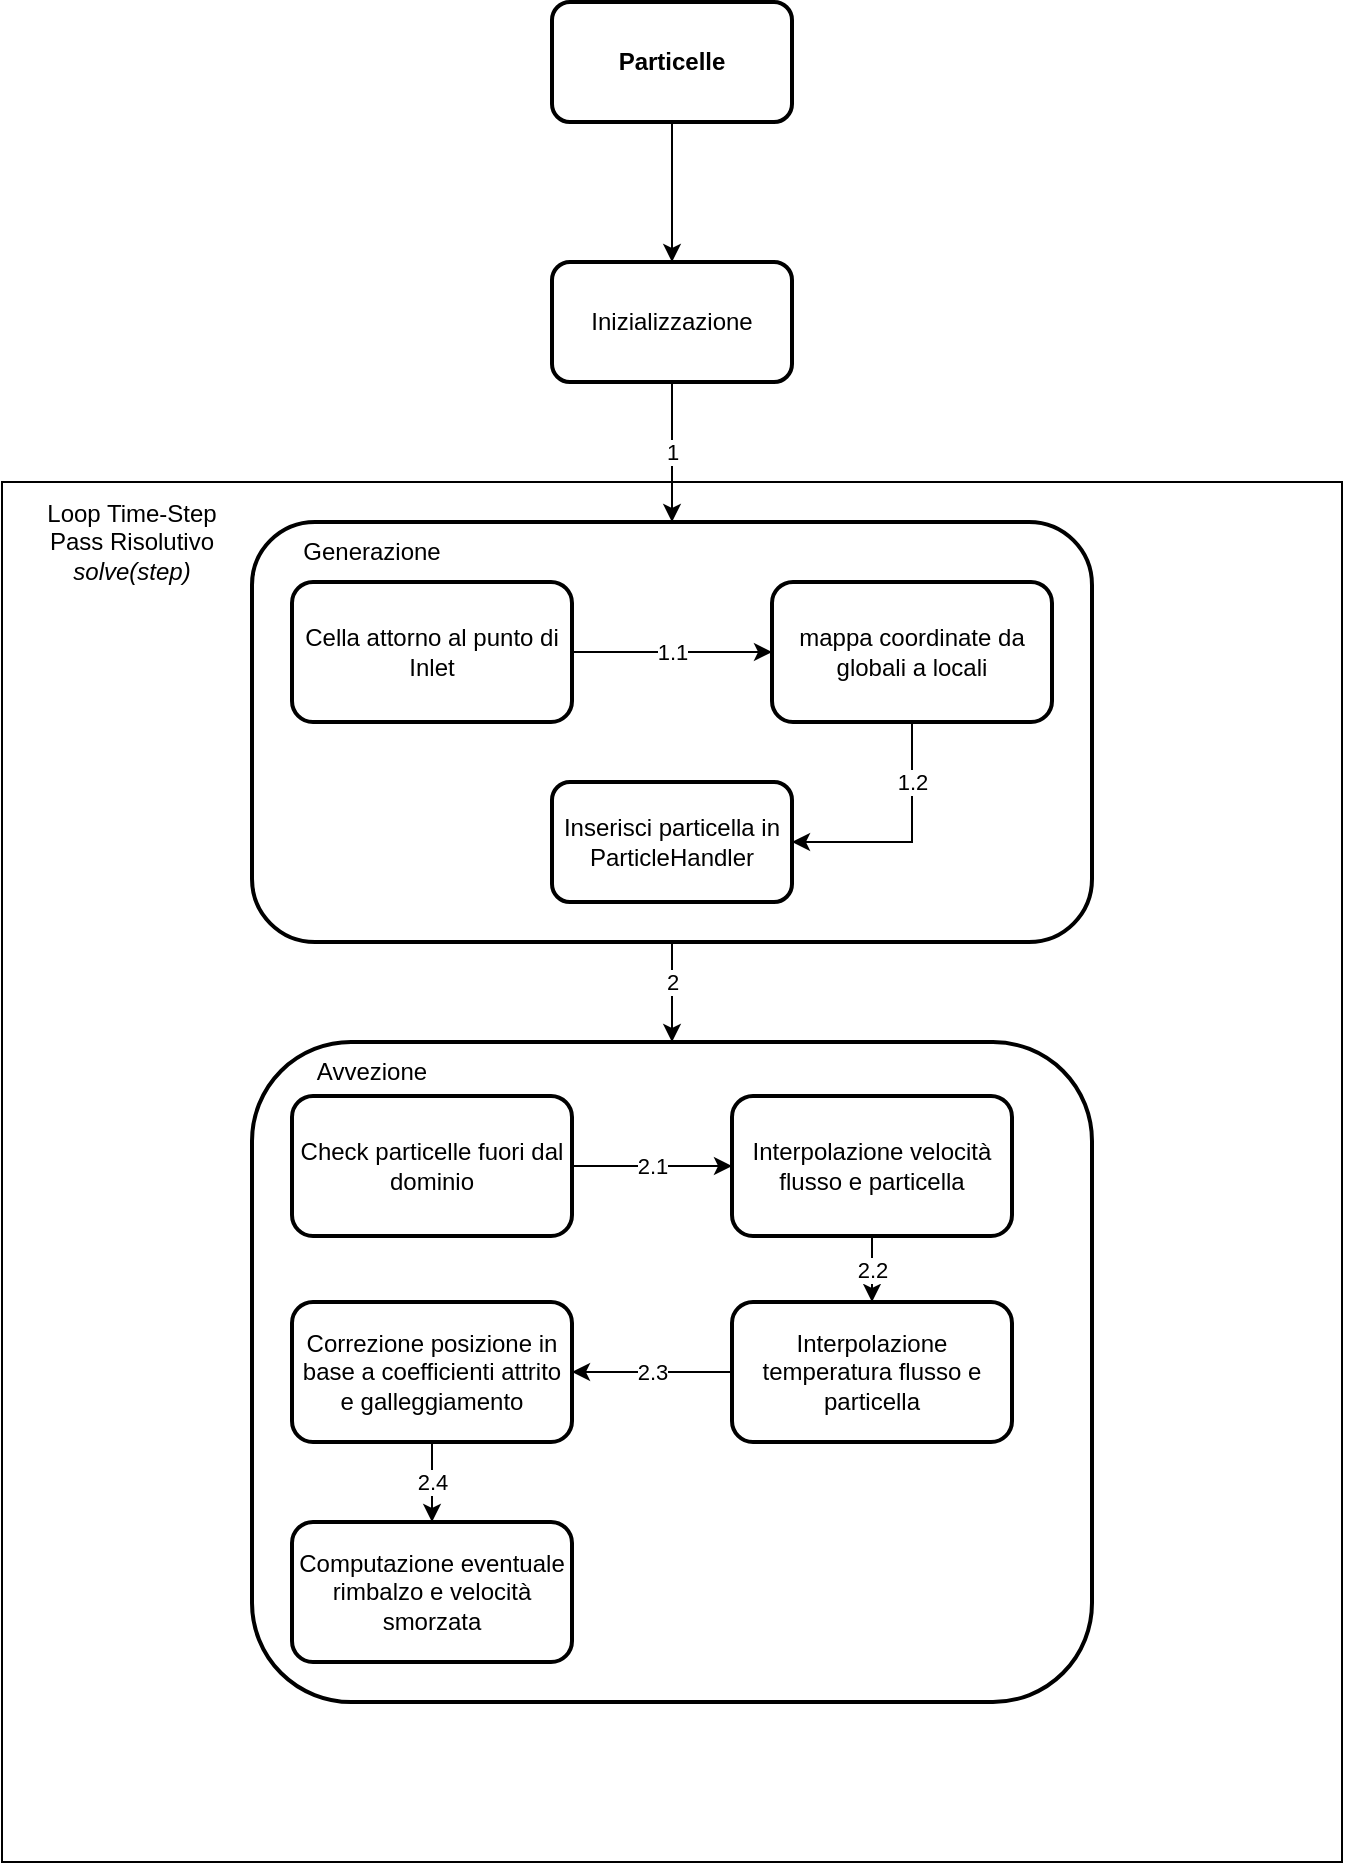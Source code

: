 <mxfile version="13.6.5">
    <diagram id="fKrREQkqZchyE4ESXf7V" name="Page-1">
        <mxGraphModel dx="717" dy="667" grid="1" gridSize="10" guides="1" tooltips="1" connect="1" arrows="1" fold="1" page="1" pageScale="1" pageWidth="827" pageHeight="1169" math="0" shadow="0">
            <root>
                <mxCell id="0"/>
                <mxCell id="1" parent="0"/>
                <mxCell id="34" value="" style="rounded=0;whiteSpace=wrap;html=1;" parent="1" vertex="1">
                    <mxGeometry x="65" y="280" width="670" height="690" as="geometry"/>
                </mxCell>
                <mxCell id="36" style="edgeStyle=orthogonalEdgeStyle;rounded=0;orthogonalLoop=1;jettySize=auto;html=1;" parent="1" source="3" target="26" edge="1">
                    <mxGeometry relative="1" as="geometry"/>
                </mxCell>
                <mxCell id="3" value="Particelle" style="rounded=1;whiteSpace=wrap;html=1;strokeWidth=2;fontStyle=1" parent="1" vertex="1">
                    <mxGeometry x="340" y="40" width="120" height="60" as="geometry"/>
                </mxCell>
                <mxCell id="38" value="1" style="edgeStyle=orthogonalEdgeStyle;rounded=0;orthogonalLoop=1;jettySize=auto;html=1;" parent="1" source="26" target="29" edge="1">
                    <mxGeometry relative="1" as="geometry"/>
                </mxCell>
                <mxCell id="26" value="Inizializzazione" style="whiteSpace=wrap;html=1;rounded=1;strokeWidth=2;fontStyle=0" parent="1" vertex="1">
                    <mxGeometry x="340" y="170" width="120" height="60" as="geometry"/>
                </mxCell>
                <mxCell id="29" value="" style="whiteSpace=wrap;html=1;rounded=1;strokeWidth=2;fontStyle=0" parent="1" vertex="1">
                    <mxGeometry x="190" y="300" width="420" height="210" as="geometry"/>
                </mxCell>
                <mxCell id="40" value="2" style="edgeStyle=orthogonalEdgeStyle;rounded=0;orthogonalLoop=1;jettySize=auto;html=1;" parent="1" source="32" edge="1">
                    <mxGeometry relative="1" as="geometry">
                        <mxPoint x="440" y="430" as="targetPoint"/>
                    </mxGeometry>
                </mxCell>
                <mxCell id="35" value="Loop Time-Step&lt;br&gt;Pass Risolutivo&lt;br&gt;&lt;i&gt;solve(step)&lt;/i&gt;" style="text;html=1;strokeColor=none;fillColor=none;align=center;verticalAlign=middle;whiteSpace=wrap;rounded=0;" parent="1" vertex="1">
                    <mxGeometry x="80" y="290" width="100" height="40" as="geometry"/>
                </mxCell>
                <mxCell id="42" value="" style="edgeStyle=orthogonalEdgeStyle;rounded=0;orthogonalLoop=1;jettySize=auto;html=1;" parent="1" source="39" edge="1">
                    <mxGeometry relative="1" as="geometry">
                        <Array as="points">
                            <mxPoint x="500" y="470"/>
                            <mxPoint x="400" y="470"/>
                        </Array>
                        <mxPoint x="400" y="490" as="targetPoint"/>
                    </mxGeometry>
                </mxCell>
                <mxCell id="43" value="3" style="edgeLabel;html=1;align=center;verticalAlign=middle;resizable=0;points=[];" parent="42" vertex="1" connectable="0">
                    <mxGeometry x="-0.383" y="-3" relative="1" as="geometry">
                        <mxPoint x="-23" y="3" as="offset"/>
                    </mxGeometry>
                </mxCell>
                <mxCell id="44" value="Generazione" style="text;html=1;strokeColor=none;fillColor=none;align=center;verticalAlign=middle;whiteSpace=wrap;rounded=0;" vertex="1" parent="1">
                    <mxGeometry x="200" y="310" width="100" height="10" as="geometry"/>
                </mxCell>
                <mxCell id="47" value="1.1" style="edgeStyle=orthogonalEdgeStyle;rounded=0;orthogonalLoop=1;jettySize=auto;html=1;entryX=0;entryY=0.5;entryDx=0;entryDy=0;" edge="1" parent="1" source="45" target="48">
                    <mxGeometry relative="1" as="geometry">
                        <mxPoint x="400" y="410" as="targetPoint"/>
                        <mxPoint as="offset"/>
                    </mxGeometry>
                </mxCell>
                <mxCell id="45" value="&lt;span style=&quot;font-weight: normal&quot;&gt;Cella attorno al punto di Inlet&lt;/span&gt;" style="rounded=1;whiteSpace=wrap;html=1;strokeWidth=2;fontStyle=1" vertex="1" parent="1">
                    <mxGeometry x="210" y="330" width="140" height="70" as="geometry"/>
                </mxCell>
                <mxCell id="50" value="" style="edgeStyle=orthogonalEdgeStyle;rounded=0;orthogonalLoop=1;jettySize=auto;html=1;" edge="1" parent="1" source="48" target="49">
                    <mxGeometry relative="1" as="geometry">
                        <Array as="points">
                            <mxPoint x="520" y="460"/>
                        </Array>
                    </mxGeometry>
                </mxCell>
                <mxCell id="51" value="1.2" style="edgeLabel;html=1;align=center;verticalAlign=middle;resizable=0;points=[];" vertex="1" connectable="0" parent="50">
                    <mxGeometry x="-0.233" y="-1" relative="1" as="geometry">
                        <mxPoint x="1" y="-16" as="offset"/>
                    </mxGeometry>
                </mxCell>
                <mxCell id="48" value="&lt;span style=&quot;font-weight: normal&quot;&gt;mappa coordinate da globali a locali&lt;/span&gt;" style="rounded=1;whiteSpace=wrap;html=1;strokeWidth=2;fontStyle=1" vertex="1" parent="1">
                    <mxGeometry x="450" y="330" width="140" height="70" as="geometry"/>
                </mxCell>
                <mxCell id="49" value="&lt;span style=&quot;font-weight: normal&quot;&gt;Inserisci particella in ParticleHandler&lt;/span&gt;" style="whiteSpace=wrap;html=1;rounded=1;fontStyle=1;strokeWidth=2;" vertex="1" parent="1">
                    <mxGeometry x="340" y="430" width="120" height="60" as="geometry"/>
                </mxCell>
                <mxCell id="53" style="edgeStyle=orthogonalEdgeStyle;rounded=0;orthogonalLoop=1;jettySize=auto;html=1;startArrow=classic;startFill=1;endArrow=none;endFill=0;" edge="1" parent="1" source="52" target="29">
                    <mxGeometry relative="1" as="geometry"/>
                </mxCell>
                <mxCell id="54" value="2" style="edgeLabel;html=1;align=center;verticalAlign=middle;resizable=0;points=[];" vertex="1" connectable="0" parent="53">
                    <mxGeometry x="0.221" y="-1" relative="1" as="geometry">
                        <mxPoint x="-1" as="offset"/>
                    </mxGeometry>
                </mxCell>
                <mxCell id="52" value="" style="whiteSpace=wrap;html=1;rounded=1;strokeWidth=2;fontStyle=0" vertex="1" parent="1">
                    <mxGeometry x="190" y="560" width="420" height="330" as="geometry"/>
                </mxCell>
                <mxCell id="55" value="Avvezione" style="text;html=1;strokeColor=none;fillColor=none;align=center;verticalAlign=middle;whiteSpace=wrap;rounded=0;" vertex="1" parent="1">
                    <mxGeometry x="200" y="570" width="100" height="10" as="geometry"/>
                </mxCell>
                <mxCell id="58" value="2.1" style="edgeStyle=orthogonalEdgeStyle;rounded=0;orthogonalLoop=1;jettySize=auto;html=1;startArrow=none;startFill=0;endArrow=classic;endFill=1;" edge="1" parent="1" source="56" target="57">
                    <mxGeometry relative="1" as="geometry">
                        <Array as="points">
                            <mxPoint x="390" y="622"/>
                            <mxPoint x="390" y="622"/>
                        </Array>
                    </mxGeometry>
                </mxCell>
                <mxCell id="56" value="&lt;span style=&quot;font-weight: 400&quot;&gt;Check particelle fuori dal dominio&lt;/span&gt;" style="rounded=1;whiteSpace=wrap;html=1;strokeWidth=2;fontStyle=1" vertex="1" parent="1">
                    <mxGeometry x="210" y="587" width="140" height="70" as="geometry"/>
                </mxCell>
                <mxCell id="60" value="2.2" style="edgeStyle=orthogonalEdgeStyle;rounded=0;orthogonalLoop=1;jettySize=auto;html=1;startArrow=none;startFill=0;endArrow=classic;endFill=1;" edge="1" parent="1" source="57" target="59">
                    <mxGeometry relative="1" as="geometry"/>
                </mxCell>
                <mxCell id="57" value="&lt;span style=&quot;font-weight: 400&quot;&gt;Interpolazione velocità flusso e particella&lt;/span&gt;" style="rounded=1;whiteSpace=wrap;html=1;strokeWidth=2;fontStyle=1" vertex="1" parent="1">
                    <mxGeometry x="430" y="587" width="140" height="70" as="geometry"/>
                </mxCell>
                <mxCell id="62" value="2.3" style="edgeStyle=orthogonalEdgeStyle;rounded=0;orthogonalLoop=1;jettySize=auto;html=1;startArrow=none;startFill=0;endArrow=classic;endFill=1;" edge="1" parent="1" source="59" target="61">
                    <mxGeometry relative="1" as="geometry"/>
                </mxCell>
                <mxCell id="59" value="&lt;span style=&quot;font-weight: 400&quot;&gt;Interpolazione temperatura flusso e particella&lt;/span&gt;" style="rounded=1;whiteSpace=wrap;html=1;strokeWidth=2;fontStyle=1" vertex="1" parent="1">
                    <mxGeometry x="430" y="690" width="140" height="70" as="geometry"/>
                </mxCell>
                <mxCell id="64" value="2.4" style="edgeStyle=orthogonalEdgeStyle;rounded=0;orthogonalLoop=1;jettySize=auto;html=1;startArrow=none;startFill=0;endArrow=classic;endFill=1;" edge="1" parent="1" source="61" target="63">
                    <mxGeometry relative="1" as="geometry"/>
                </mxCell>
                <mxCell id="61" value="&lt;span style=&quot;font-weight: 400&quot;&gt;Correzione posizione in base a coefficienti attrito e galleggiamento&lt;/span&gt;" style="rounded=1;whiteSpace=wrap;html=1;strokeWidth=2;fontStyle=1" vertex="1" parent="1">
                    <mxGeometry x="210" y="690" width="140" height="70" as="geometry"/>
                </mxCell>
                <mxCell id="63" value="&lt;span style=&quot;font-weight: 400&quot;&gt;Computazione eventuale rimbalzo e velocità smorzata&lt;/span&gt;" style="rounded=1;whiteSpace=wrap;html=1;strokeWidth=2;fontStyle=1" vertex="1" parent="1">
                    <mxGeometry x="210" y="800" width="140" height="70" as="geometry"/>
                </mxCell>
            </root>
        </mxGraphModel>
    </diagram>
</mxfile>